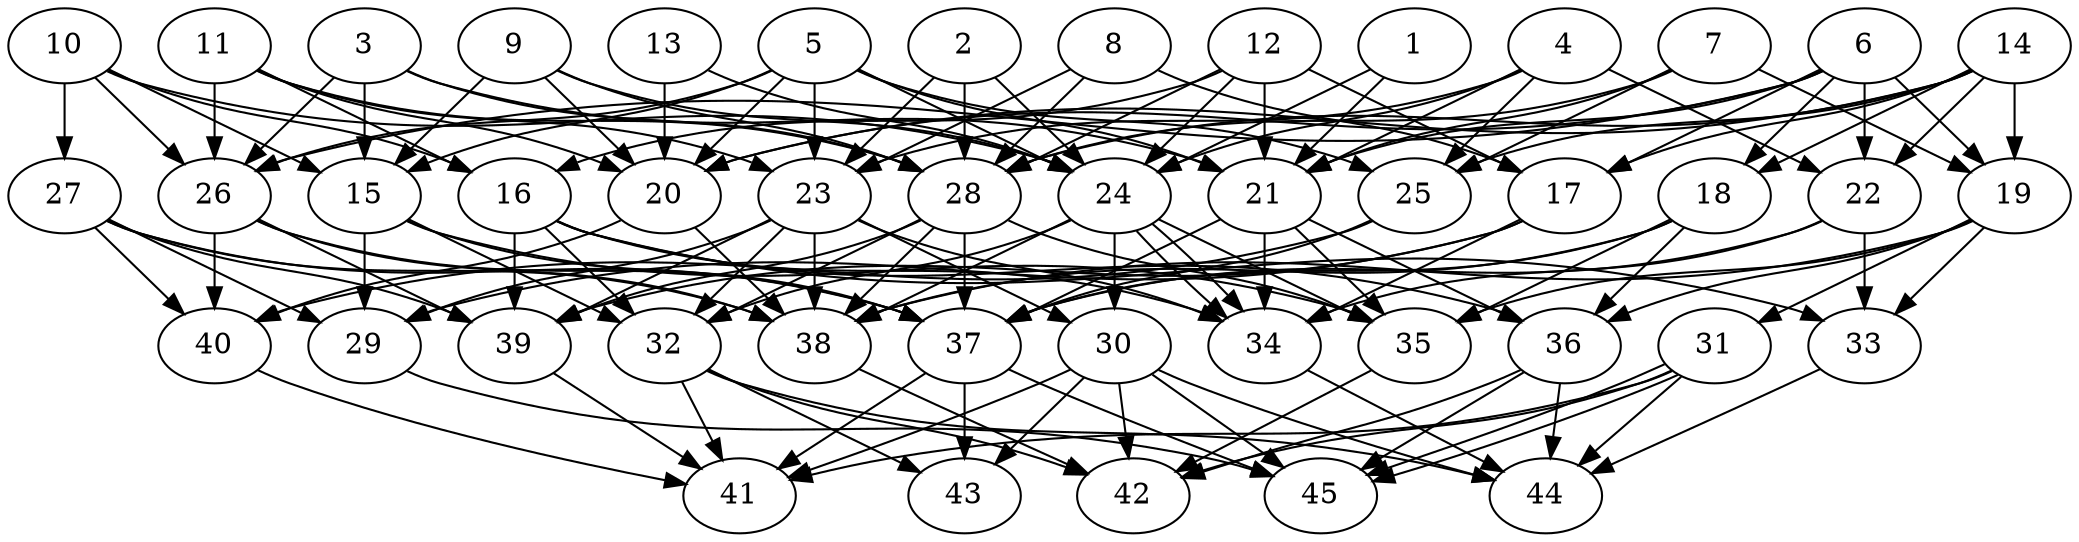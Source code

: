 // DAG automatically generated by daggen at Thu Oct  3 14:07:24 2019
// ./daggen --dot -n 45 --ccr 0.5 --fat 0.7 --regular 0.9 --density 0.6 --mindata 5242880 --maxdata 52428800 
digraph G {
  1 [size="32790528", alpha="0.03", expect_size="16395264"] 
  1 -> 21 [size ="16395264"]
  1 -> 24 [size ="16395264"]
  2 [size="38395904", alpha="0.02", expect_size="19197952"] 
  2 -> 23 [size ="19197952"]
  2 -> 24 [size ="19197952"]
  2 -> 28 [size ="19197952"]
  3 [size="53471232", alpha="0.16", expect_size="26735616"] 
  3 -> 15 [size ="26735616"]
  3 -> 21 [size ="26735616"]
  3 -> 26 [size ="26735616"]
  3 -> 28 [size ="26735616"]
  4 [size="99340288", alpha="0.10", expect_size="49670144"] 
  4 -> 21 [size ="49670144"]
  4 -> 22 [size ="49670144"]
  4 -> 23 [size ="49670144"]
  4 -> 24 [size ="49670144"]
  4 -> 25 [size ="49670144"]
  5 [size="25006080", alpha="0.07", expect_size="12503040"] 
  5 -> 15 [size ="12503040"]
  5 -> 20 [size ="12503040"]
  5 -> 21 [size ="12503040"]
  5 -> 23 [size ="12503040"]
  5 -> 24 [size ="12503040"]
  5 -> 25 [size ="12503040"]
  5 -> 26 [size ="12503040"]
  6 [size="102531072", alpha="0.18", expect_size="51265536"] 
  6 -> 17 [size ="51265536"]
  6 -> 18 [size ="51265536"]
  6 -> 19 [size ="51265536"]
  6 -> 20 [size ="51265536"]
  6 -> 21 [size ="51265536"]
  6 -> 22 [size ="51265536"]
  6 -> 26 [size ="51265536"]
  7 [size="38498304", alpha="0.17", expect_size="19249152"] 
  7 -> 19 [size ="19249152"]
  7 -> 21 [size ="19249152"]
  7 -> 25 [size ="19249152"]
  7 -> 28 [size ="19249152"]
  8 [size="86865920", alpha="0.08", expect_size="43432960"] 
  8 -> 17 [size ="43432960"]
  8 -> 23 [size ="43432960"]
  8 -> 28 [size ="43432960"]
  9 [size="94146560", alpha="0.16", expect_size="47073280"] 
  9 -> 15 [size ="47073280"]
  9 -> 20 [size ="47073280"]
  9 -> 24 [size ="47073280"]
  9 -> 28 [size ="47073280"]
  10 [size="60227584", alpha="0.17", expect_size="30113792"] 
  10 -> 15 [size ="30113792"]
  10 -> 16 [size ="30113792"]
  10 -> 24 [size ="30113792"]
  10 -> 26 [size ="30113792"]
  10 -> 27 [size ="30113792"]
  11 [size="60454912", alpha="0.03", expect_size="30227456"] 
  11 -> 16 [size ="30227456"]
  11 -> 20 [size ="30227456"]
  11 -> 23 [size ="30227456"]
  11 -> 26 [size ="30227456"]
  11 -> 28 [size ="30227456"]
  12 [size="73064448", alpha="0.01", expect_size="36532224"] 
  12 -> 16 [size ="36532224"]
  12 -> 17 [size ="36532224"]
  12 -> 21 [size ="36532224"]
  12 -> 24 [size ="36532224"]
  12 -> 28 [size ="36532224"]
  13 [size="82290688", alpha="0.01", expect_size="41145344"] 
  13 -> 20 [size ="41145344"]
  13 -> 24 [size ="41145344"]
  14 [size="62853120", alpha="0.19", expect_size="31426560"] 
  14 -> 17 [size ="31426560"]
  14 -> 18 [size ="31426560"]
  14 -> 19 [size ="31426560"]
  14 -> 20 [size ="31426560"]
  14 -> 22 [size ="31426560"]
  14 -> 25 [size ="31426560"]
  14 -> 28 [size ="31426560"]
  15 [size="16394240", alpha="0.09", expect_size="8197120"] 
  15 -> 29 [size ="8197120"]
  15 -> 32 [size ="8197120"]
  15 -> 35 [size ="8197120"]
  15 -> 37 [size ="8197120"]
  16 [size="49698816", alpha="0.11", expect_size="24849408"] 
  16 -> 32 [size ="24849408"]
  16 -> 33 [size ="24849408"]
  16 -> 34 [size ="24849408"]
  16 -> 36 [size ="24849408"]
  16 -> 39 [size ="24849408"]
  17 [size="39790592", alpha="0.10", expect_size="19895296"] 
  17 -> 29 [size ="19895296"]
  17 -> 34 [size ="19895296"]
  17 -> 39 [size ="19895296"]
  18 [size="24762368", alpha="0.03", expect_size="12381184"] 
  18 -> 35 [size ="12381184"]
  18 -> 36 [size ="12381184"]
  18 -> 37 [size ="12381184"]
  18 -> 38 [size ="12381184"]
  19 [size="62994432", alpha="0.14", expect_size="31497216"] 
  19 -> 31 [size ="31497216"]
  19 -> 33 [size ="31497216"]
  19 -> 35 [size ="31497216"]
  19 -> 36 [size ="31497216"]
  19 -> 38 [size ="31497216"]
  20 [size="45918208", alpha="0.01", expect_size="22959104"] 
  20 -> 38 [size ="22959104"]
  20 -> 40 [size ="22959104"]
  21 [size="31563776", alpha="0.14", expect_size="15781888"] 
  21 -> 34 [size ="15781888"]
  21 -> 35 [size ="15781888"]
  21 -> 36 [size ="15781888"]
  21 -> 37 [size ="15781888"]
  22 [size="47704064", alpha="0.12", expect_size="23852032"] 
  22 -> 33 [size ="23852032"]
  22 -> 34 [size ="23852032"]
  22 -> 37 [size ="23852032"]
  23 [size="51916800", alpha="0.20", expect_size="25958400"] 
  23 -> 29 [size ="25958400"]
  23 -> 30 [size ="25958400"]
  23 -> 32 [size ="25958400"]
  23 -> 34 [size ="25958400"]
  23 -> 38 [size ="25958400"]
  23 -> 39 [size ="25958400"]
  24 [size="58593280", alpha="0.06", expect_size="29296640"] 
  24 -> 30 [size ="29296640"]
  24 -> 32 [size ="29296640"]
  24 -> 34 [size ="29296640"]
  24 -> 34 [size ="29296640"]
  24 -> 35 [size ="29296640"]
  24 -> 38 [size ="29296640"]
  25 [size="54972416", alpha="0.15", expect_size="27486208"] 
  25 -> 37 [size ="27486208"]
  25 -> 40 [size ="27486208"]
  26 [size="96770048", alpha="0.04", expect_size="48385024"] 
  26 -> 37 [size ="48385024"]
  26 -> 38 [size ="48385024"]
  26 -> 39 [size ="48385024"]
  26 -> 40 [size ="48385024"]
  27 [size="55476224", alpha="0.19", expect_size="27738112"] 
  27 -> 29 [size ="27738112"]
  27 -> 37 [size ="27738112"]
  27 -> 38 [size ="27738112"]
  27 -> 39 [size ="27738112"]
  27 -> 40 [size ="27738112"]
  28 [size="104376320", alpha="0.10", expect_size="52188160"] 
  28 -> 32 [size ="52188160"]
  28 -> 35 [size ="52188160"]
  28 -> 37 [size ="52188160"]
  28 -> 38 [size ="52188160"]
  28 -> 39 [size ="52188160"]
  29 [size="23867392", alpha="0.18", expect_size="11933696"] 
  29 -> 45 [size ="11933696"]
  30 [size="89182208", alpha="0.17", expect_size="44591104"] 
  30 -> 41 [size ="44591104"]
  30 -> 42 [size ="44591104"]
  30 -> 43 [size ="44591104"]
  30 -> 44 [size ="44591104"]
  30 -> 45 [size ="44591104"]
  31 [size="96219136", alpha="0.07", expect_size="48109568"] 
  31 -> 41 [size ="48109568"]
  31 -> 42 [size ="48109568"]
  31 -> 44 [size ="48109568"]
  31 -> 45 [size ="48109568"]
  31 -> 45 [size ="48109568"]
  32 [size="67280896", alpha="0.10", expect_size="33640448"] 
  32 -> 41 [size ="33640448"]
  32 -> 42 [size ="33640448"]
  32 -> 43 [size ="33640448"]
  32 -> 44 [size ="33640448"]
  33 [size="30283776", alpha="0.09", expect_size="15141888"] 
  33 -> 44 [size ="15141888"]
  34 [size="28211200", alpha="0.18", expect_size="14105600"] 
  34 -> 44 [size ="14105600"]
  35 [size="55545856", alpha="0.09", expect_size="27772928"] 
  35 -> 42 [size ="27772928"]
  36 [size="32436224", alpha="0.08", expect_size="16218112"] 
  36 -> 42 [size ="16218112"]
  36 -> 44 [size ="16218112"]
  36 -> 45 [size ="16218112"]
  37 [size="50931712", alpha="0.13", expect_size="25465856"] 
  37 -> 41 [size ="25465856"]
  37 -> 43 [size ="25465856"]
  37 -> 45 [size ="25465856"]
  38 [size="44670976", alpha="0.01", expect_size="22335488"] 
  38 -> 42 [size ="22335488"]
  39 [size="90034176", alpha="0.00", expect_size="45017088"] 
  39 -> 41 [size ="45017088"]
  40 [size="81940480", alpha="0.07", expect_size="40970240"] 
  40 -> 41 [size ="40970240"]
  41 [size="70133760", alpha="0.18", expect_size="35066880"] 
  42 [size="104583168", alpha="0.18", expect_size="52291584"] 
  43 [size="59125760", alpha="0.05", expect_size="29562880"] 
  44 [size="99938304", alpha="0.04", expect_size="49969152"] 
  45 [size="90648576", alpha="0.11", expect_size="45324288"] 
}
